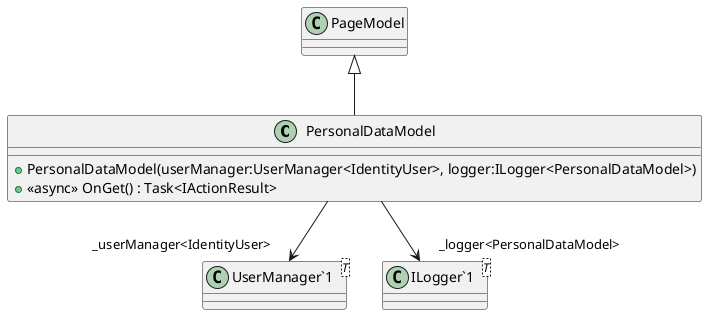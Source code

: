 @startuml
class PersonalDataModel {
    + PersonalDataModel(userManager:UserManager<IdentityUser>, logger:ILogger<PersonalDataModel>)
    + <<async>> OnGet() : Task<IActionResult>
}
class "UserManager`1"<T> {
}
class "ILogger`1"<T> {
}
PageModel <|-- PersonalDataModel
PersonalDataModel --> "_userManager<IdentityUser>" "UserManager`1"
PersonalDataModel --> "_logger<PersonalDataModel>" "ILogger`1"
@enduml
